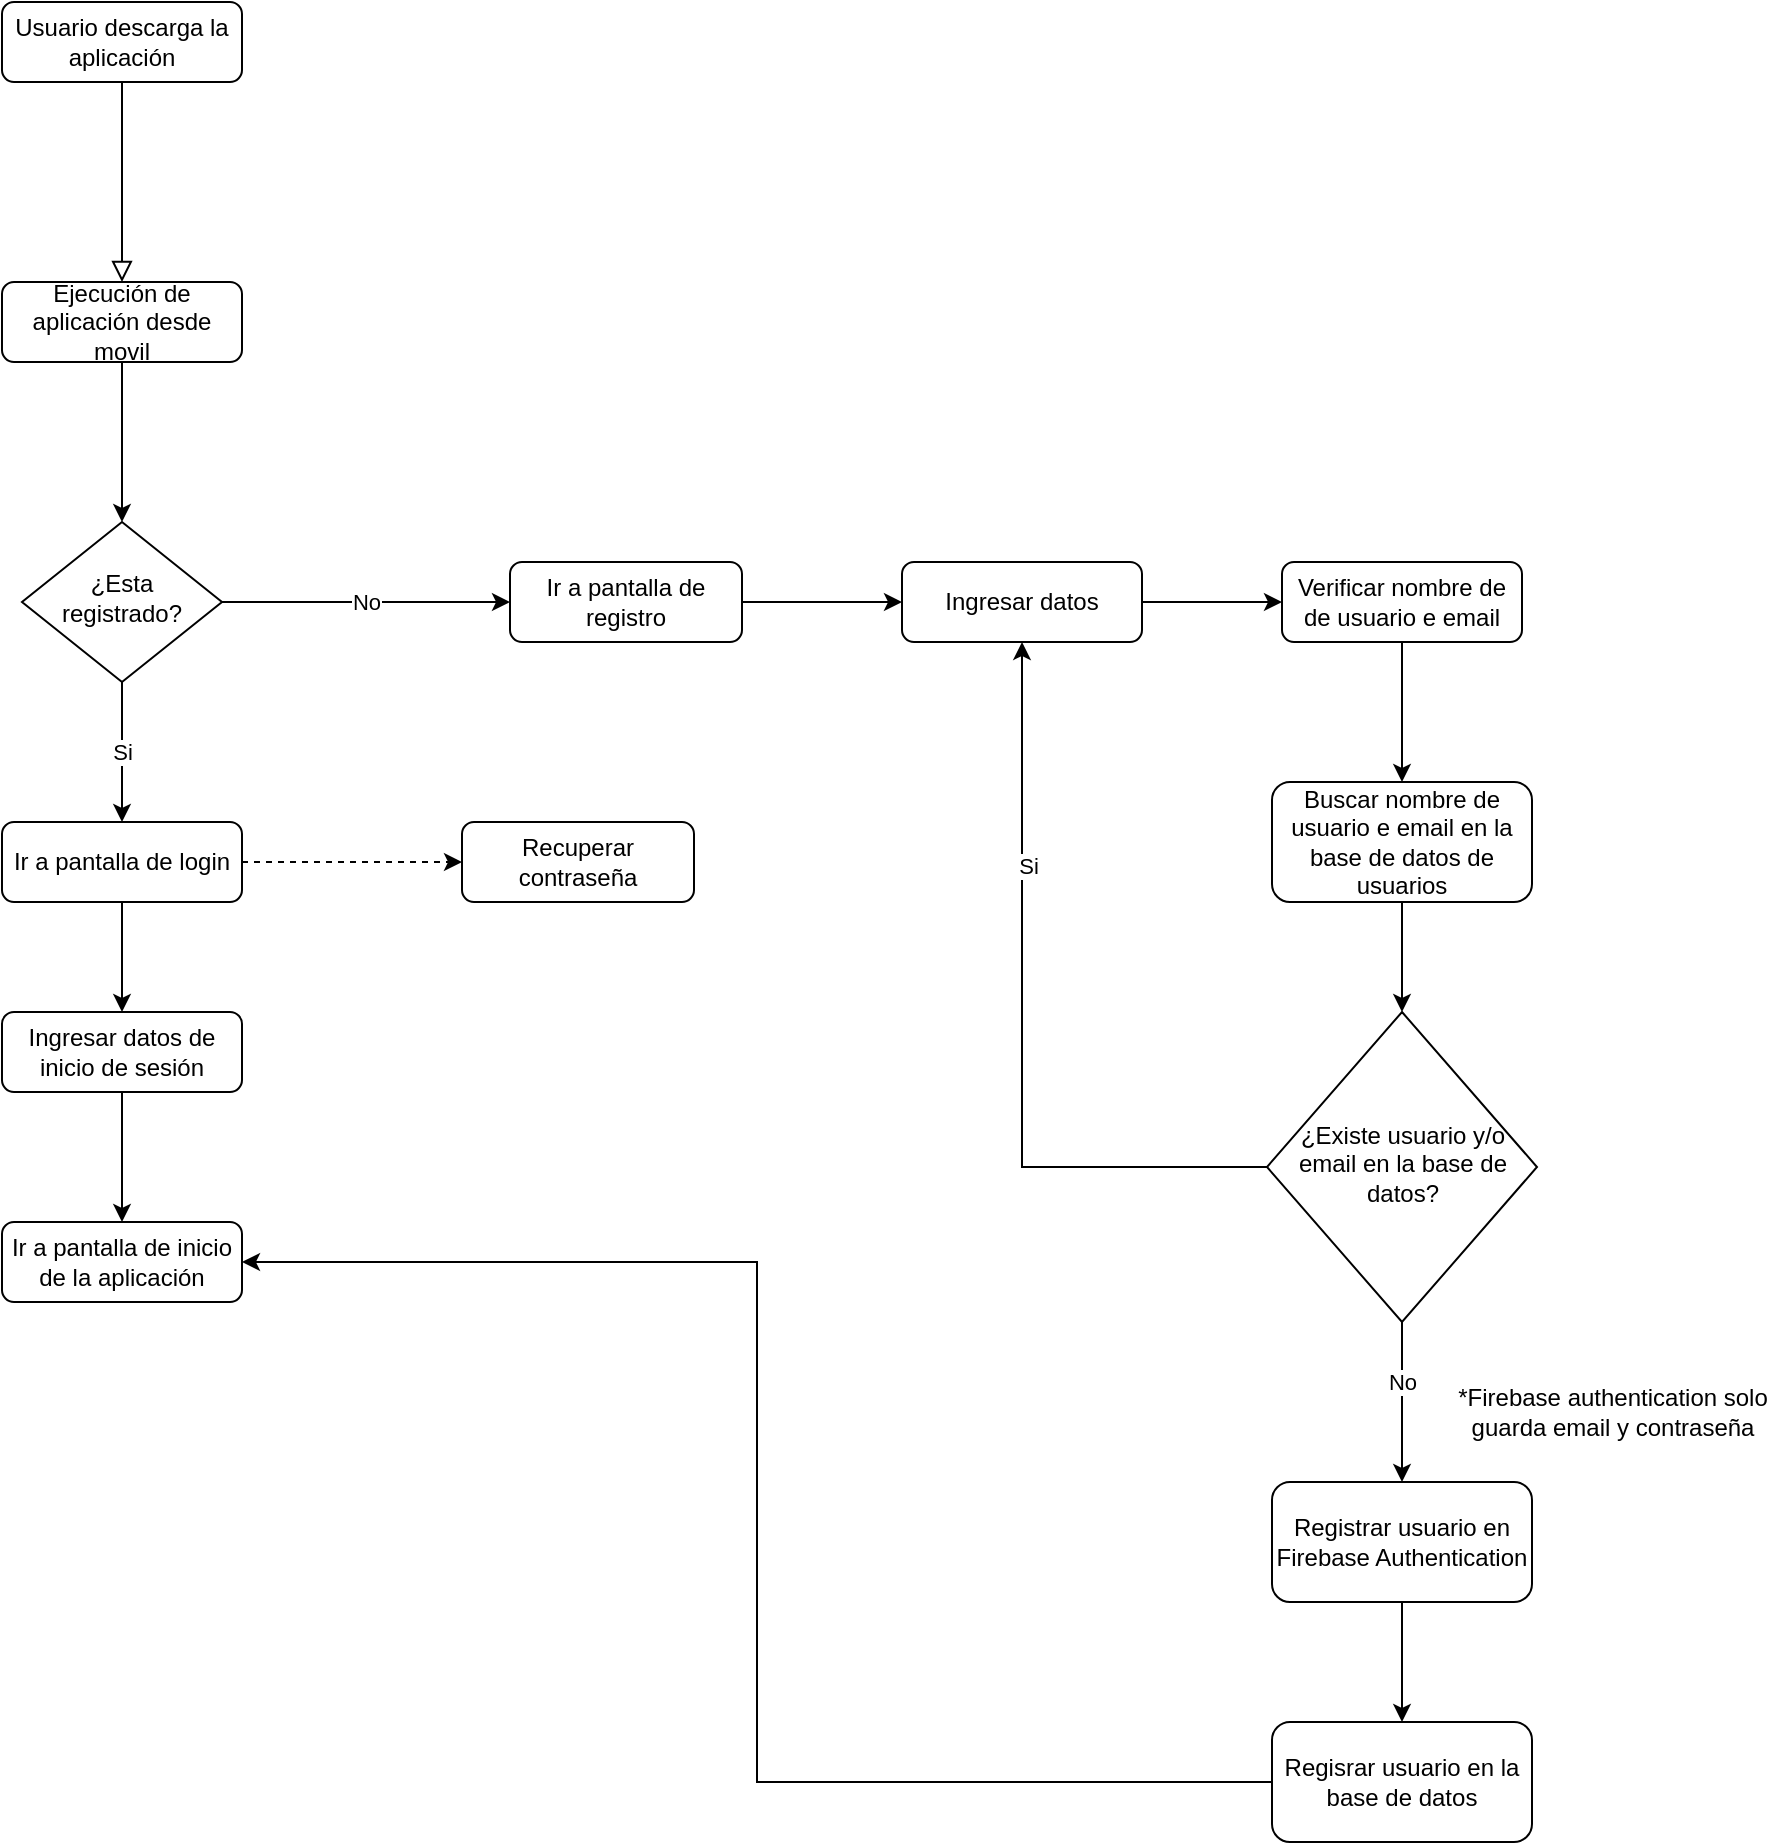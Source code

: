 <mxfile version="15.8.6" type="github">
  <diagram id="C5RBs43oDa-KdzZeNtuy" name="Page-1">
    <mxGraphModel dx="1378" dy="740" grid="1" gridSize="10" guides="1" tooltips="1" connect="1" arrows="1" fold="1" page="1" pageScale="1" pageWidth="827" pageHeight="1169" math="0" shadow="0">
      <root>
        <mxCell id="WIyWlLk6GJQsqaUBKTNV-0" />
        <mxCell id="WIyWlLk6GJQsqaUBKTNV-1" parent="WIyWlLk6GJQsqaUBKTNV-0" />
        <mxCell id="WIyWlLk6GJQsqaUBKTNV-2" value="" style="rounded=0;html=1;jettySize=auto;orthogonalLoop=1;fontSize=11;endArrow=block;endFill=0;endSize=8;strokeWidth=1;shadow=0;labelBackgroundColor=none;edgeStyle=orthogonalEdgeStyle;" parent="WIyWlLk6GJQsqaUBKTNV-1" source="WIyWlLk6GJQsqaUBKTNV-3" edge="1">
          <mxGeometry relative="1" as="geometry">
            <mxPoint x="220" y="220" as="targetPoint" />
          </mxGeometry>
        </mxCell>
        <mxCell id="WIyWlLk6GJQsqaUBKTNV-3" value="Usuario descarga la aplicación" style="rounded=1;whiteSpace=wrap;html=1;fontSize=12;glass=0;strokeWidth=1;shadow=0;" parent="WIyWlLk6GJQsqaUBKTNV-1" vertex="1">
          <mxGeometry x="160" y="80" width="120" height="40" as="geometry" />
        </mxCell>
        <mxCell id="IOjtNfFjlT_Ctr0Tbmb2-14" value="No" style="edgeStyle=orthogonalEdgeStyle;rounded=0;orthogonalLoop=1;jettySize=auto;html=1;exitX=1;exitY=0.5;exitDx=0;exitDy=0;entryX=0;entryY=0.5;entryDx=0;entryDy=0;" parent="WIyWlLk6GJQsqaUBKTNV-1" source="IOjtNfFjlT_Ctr0Tbmb2-9" target="IOjtNfFjlT_Ctr0Tbmb2-12" edge="1">
          <mxGeometry relative="1" as="geometry" />
        </mxCell>
        <mxCell id="IOjtNfFjlT_Ctr0Tbmb2-38" value="Si" style="edgeStyle=orthogonalEdgeStyle;rounded=0;orthogonalLoop=1;jettySize=auto;html=1;" parent="WIyWlLk6GJQsqaUBKTNV-1" source="IOjtNfFjlT_Ctr0Tbmb2-9" target="IOjtNfFjlT_Ctr0Tbmb2-39" edge="1">
          <mxGeometry relative="1" as="geometry">
            <mxPoint x="220" y="520" as="targetPoint" />
          </mxGeometry>
        </mxCell>
        <mxCell id="IOjtNfFjlT_Ctr0Tbmb2-9" value="¿Esta registrado?" style="rhombus;whiteSpace=wrap;html=1;shadow=0;fontFamily=Helvetica;fontSize=12;align=center;strokeWidth=1;spacing=6;spacingTop=-4;" parent="WIyWlLk6GJQsqaUBKTNV-1" vertex="1">
          <mxGeometry x="170" y="340" width="100" height="80" as="geometry" />
        </mxCell>
        <mxCell id="IOjtNfFjlT_Ctr0Tbmb2-11" style="edgeStyle=orthogonalEdgeStyle;rounded=0;orthogonalLoop=1;jettySize=auto;html=1;exitX=0.5;exitY=1;exitDx=0;exitDy=0;" parent="WIyWlLk6GJQsqaUBKTNV-1" source="IOjtNfFjlT_Ctr0Tbmb2-10" target="IOjtNfFjlT_Ctr0Tbmb2-9" edge="1">
          <mxGeometry relative="1" as="geometry" />
        </mxCell>
        <mxCell id="IOjtNfFjlT_Ctr0Tbmb2-10" value="Ejecución de aplicación desde movil&lt;br&gt;" style="rounded=1;whiteSpace=wrap;html=1;fontSize=12;glass=0;strokeWidth=1;shadow=0;" parent="WIyWlLk6GJQsqaUBKTNV-1" vertex="1">
          <mxGeometry x="160" y="220" width="120" height="40" as="geometry" />
        </mxCell>
        <mxCell id="IOjtNfFjlT_Ctr0Tbmb2-17" style="edgeStyle=orthogonalEdgeStyle;rounded=0;orthogonalLoop=1;jettySize=auto;html=1;exitX=1;exitY=0.5;exitDx=0;exitDy=0;" parent="WIyWlLk6GJQsqaUBKTNV-1" source="IOjtNfFjlT_Ctr0Tbmb2-12" target="IOjtNfFjlT_Ctr0Tbmb2-16" edge="1">
          <mxGeometry relative="1" as="geometry" />
        </mxCell>
        <mxCell id="IOjtNfFjlT_Ctr0Tbmb2-12" value="Ir a pantalla de registro&lt;br&gt;" style="rounded=1;whiteSpace=wrap;html=1;fontSize=12;glass=0;strokeWidth=1;shadow=0;" parent="WIyWlLk6GJQsqaUBKTNV-1" vertex="1">
          <mxGeometry x="414" y="360" width="116" height="40" as="geometry" />
        </mxCell>
        <mxCell id="IOjtNfFjlT_Ctr0Tbmb2-19" style="edgeStyle=orthogonalEdgeStyle;rounded=0;orthogonalLoop=1;jettySize=auto;html=1;exitX=1;exitY=0.5;exitDx=0;exitDy=0;" parent="WIyWlLk6GJQsqaUBKTNV-1" source="IOjtNfFjlT_Ctr0Tbmb2-16" target="IOjtNfFjlT_Ctr0Tbmb2-18" edge="1">
          <mxGeometry relative="1" as="geometry" />
        </mxCell>
        <mxCell id="IOjtNfFjlT_Ctr0Tbmb2-16" value="Ingresar datos&lt;br&gt;" style="rounded=1;whiteSpace=wrap;html=1;fontSize=12;glass=0;strokeWidth=1;shadow=0;" parent="WIyWlLk6GJQsqaUBKTNV-1" vertex="1">
          <mxGeometry x="610" y="360" width="120" height="40" as="geometry" />
        </mxCell>
        <mxCell id="IOjtNfFjlT_Ctr0Tbmb2-21" style="edgeStyle=orthogonalEdgeStyle;rounded=0;orthogonalLoop=1;jettySize=auto;html=1;exitX=0.5;exitY=1;exitDx=0;exitDy=0;" parent="WIyWlLk6GJQsqaUBKTNV-1" source="IOjtNfFjlT_Ctr0Tbmb2-18" target="IOjtNfFjlT_Ctr0Tbmb2-25" edge="1">
          <mxGeometry relative="1" as="geometry">
            <mxPoint x="860" y="450" as="targetPoint" />
          </mxGeometry>
        </mxCell>
        <mxCell id="IOjtNfFjlT_Ctr0Tbmb2-18" value="Verificar nombre de de usuario e email" style="rounded=1;whiteSpace=wrap;html=1;fontSize=12;glass=0;strokeWidth=1;shadow=0;" parent="WIyWlLk6GJQsqaUBKTNV-1" vertex="1">
          <mxGeometry x="800" y="360" width="120" height="40" as="geometry" />
        </mxCell>
        <mxCell id="IOjtNfFjlT_Ctr0Tbmb2-28" style="edgeStyle=orthogonalEdgeStyle;rounded=0;orthogonalLoop=1;jettySize=auto;html=1;" parent="WIyWlLk6GJQsqaUBKTNV-1" source="IOjtNfFjlT_Ctr0Tbmb2-25" target="IOjtNfFjlT_Ctr0Tbmb2-27" edge="1">
          <mxGeometry relative="1" as="geometry" />
        </mxCell>
        <mxCell id="IOjtNfFjlT_Ctr0Tbmb2-25" value="Buscar nombre de usuario e email en la base de datos de usuarios" style="rounded=1;whiteSpace=wrap;html=1;fontSize=12;glass=0;strokeWidth=1;shadow=0;" parent="WIyWlLk6GJQsqaUBKTNV-1" vertex="1">
          <mxGeometry x="795" y="470" width="130" height="60" as="geometry" />
        </mxCell>
        <mxCell id="IOjtNfFjlT_Ctr0Tbmb2-29" style="edgeStyle=orthogonalEdgeStyle;rounded=0;orthogonalLoop=1;jettySize=auto;html=1;entryX=0.5;entryY=1;entryDx=0;entryDy=0;" parent="WIyWlLk6GJQsqaUBKTNV-1" source="IOjtNfFjlT_Ctr0Tbmb2-27" target="IOjtNfFjlT_Ctr0Tbmb2-16" edge="1">
          <mxGeometry relative="1" as="geometry" />
        </mxCell>
        <mxCell id="IOjtNfFjlT_Ctr0Tbmb2-30" value="Si&lt;br&gt;" style="edgeLabel;html=1;align=center;verticalAlign=middle;resizable=0;points=[];" parent="IOjtNfFjlT_Ctr0Tbmb2-29" vertex="1" connectable="0">
          <mxGeometry x="0.422" y="-3" relative="1" as="geometry">
            <mxPoint as="offset" />
          </mxGeometry>
        </mxCell>
        <mxCell id="IOjtNfFjlT_Ctr0Tbmb2-31" style="edgeStyle=orthogonalEdgeStyle;rounded=0;orthogonalLoop=1;jettySize=auto;html=1;" parent="WIyWlLk6GJQsqaUBKTNV-1" source="IOjtNfFjlT_Ctr0Tbmb2-27" target="IOjtNfFjlT_Ctr0Tbmb2-33" edge="1">
          <mxGeometry relative="1" as="geometry">
            <mxPoint x="860" y="830" as="targetPoint" />
          </mxGeometry>
        </mxCell>
        <mxCell id="IOjtNfFjlT_Ctr0Tbmb2-32" value="No" style="edgeLabel;html=1;align=center;verticalAlign=middle;resizable=0;points=[];" parent="IOjtNfFjlT_Ctr0Tbmb2-31" vertex="1" connectable="0">
          <mxGeometry x="-0.264" relative="1" as="geometry">
            <mxPoint as="offset" />
          </mxGeometry>
        </mxCell>
        <mxCell id="IOjtNfFjlT_Ctr0Tbmb2-27" value="¿Existe usuario y/o email en la base de datos?" style="rhombus;whiteSpace=wrap;html=1;shadow=0;fontFamily=Helvetica;fontSize=12;align=center;strokeWidth=1;spacing=6;spacingTop=-4;" parent="WIyWlLk6GJQsqaUBKTNV-1" vertex="1">
          <mxGeometry x="792.5" y="585" width="135" height="155" as="geometry" />
        </mxCell>
        <mxCell id="IOjtNfFjlT_Ctr0Tbmb2-36" style="edgeStyle=orthogonalEdgeStyle;rounded=0;orthogonalLoop=1;jettySize=auto;html=1;exitX=0.5;exitY=1;exitDx=0;exitDy=0;" parent="WIyWlLk6GJQsqaUBKTNV-1" source="IOjtNfFjlT_Ctr0Tbmb2-33" target="IOjtNfFjlT_Ctr0Tbmb2-35" edge="1">
          <mxGeometry relative="1" as="geometry" />
        </mxCell>
        <mxCell id="IOjtNfFjlT_Ctr0Tbmb2-33" value="Registrar usuario en Firebase Authentication" style="rounded=1;whiteSpace=wrap;html=1;fontSize=12;glass=0;strokeWidth=1;shadow=0;" parent="WIyWlLk6GJQsqaUBKTNV-1" vertex="1">
          <mxGeometry x="795" y="820" width="130" height="60" as="geometry" />
        </mxCell>
        <mxCell id="IOjtNfFjlT_Ctr0Tbmb2-44" style="edgeStyle=orthogonalEdgeStyle;rounded=0;orthogonalLoop=1;jettySize=auto;html=1;entryX=1;entryY=0.5;entryDx=0;entryDy=0;" parent="WIyWlLk6GJQsqaUBKTNV-1" source="IOjtNfFjlT_Ctr0Tbmb2-35" target="IOjtNfFjlT_Ctr0Tbmb2-42" edge="1">
          <mxGeometry relative="1" as="geometry" />
        </mxCell>
        <mxCell id="IOjtNfFjlT_Ctr0Tbmb2-35" value="Regisrar usuario en la base de datos" style="rounded=1;whiteSpace=wrap;html=1;fontSize=12;glass=0;strokeWidth=1;shadow=0;" parent="WIyWlLk6GJQsqaUBKTNV-1" vertex="1">
          <mxGeometry x="795" y="940" width="130" height="60" as="geometry" />
        </mxCell>
        <mxCell id="IOjtNfFjlT_Ctr0Tbmb2-37" value="*Firebase authentication solo &lt;br&gt;guarda email y contraseña" style="text;html=1;align=center;verticalAlign=middle;resizable=0;points=[];autosize=1;strokeColor=none;fillColor=none;" parent="WIyWlLk6GJQsqaUBKTNV-1" vertex="1">
          <mxGeometry x="880" y="770" width="170" height="30" as="geometry" />
        </mxCell>
        <mxCell id="IOjtNfFjlT_Ctr0Tbmb2-41" style="edgeStyle=orthogonalEdgeStyle;rounded=0;orthogonalLoop=1;jettySize=auto;html=1;exitX=0.5;exitY=1;exitDx=0;exitDy=0;" parent="WIyWlLk6GJQsqaUBKTNV-1" source="IOjtNfFjlT_Ctr0Tbmb2-39" target="IOjtNfFjlT_Ctr0Tbmb2-40" edge="1">
          <mxGeometry relative="1" as="geometry" />
        </mxCell>
        <mxCell id="oqOhQ0GZV4TEFaddQn08-0" style="edgeStyle=orthogonalEdgeStyle;rounded=0;orthogonalLoop=1;jettySize=auto;html=1;dashed=1;entryX=0;entryY=0.5;entryDx=0;entryDy=0;" edge="1" parent="WIyWlLk6GJQsqaUBKTNV-1" source="IOjtNfFjlT_Ctr0Tbmb2-39" target="oqOhQ0GZV4TEFaddQn08-1">
          <mxGeometry relative="1" as="geometry">
            <mxPoint x="400" y="510" as="targetPoint" />
          </mxGeometry>
        </mxCell>
        <mxCell id="IOjtNfFjlT_Ctr0Tbmb2-39" value="Ir a pantalla de login" style="rounded=1;whiteSpace=wrap;html=1;fontSize=12;glass=0;strokeWidth=1;shadow=0;" parent="WIyWlLk6GJQsqaUBKTNV-1" vertex="1">
          <mxGeometry x="160" y="490" width="120" height="40" as="geometry" />
        </mxCell>
        <mxCell id="IOjtNfFjlT_Ctr0Tbmb2-43" style="edgeStyle=orthogonalEdgeStyle;rounded=0;orthogonalLoop=1;jettySize=auto;html=1;" parent="WIyWlLk6GJQsqaUBKTNV-1" source="IOjtNfFjlT_Ctr0Tbmb2-40" target="IOjtNfFjlT_Ctr0Tbmb2-42" edge="1">
          <mxGeometry relative="1" as="geometry" />
        </mxCell>
        <mxCell id="IOjtNfFjlT_Ctr0Tbmb2-40" value="Ingresar datos de inicio de sesión&lt;br&gt;" style="rounded=1;whiteSpace=wrap;html=1;fontSize=12;glass=0;strokeWidth=1;shadow=0;" parent="WIyWlLk6GJQsqaUBKTNV-1" vertex="1">
          <mxGeometry x="160" y="585" width="120" height="40" as="geometry" />
        </mxCell>
        <mxCell id="IOjtNfFjlT_Ctr0Tbmb2-42" value="Ir a pantalla de inicio de la aplicación" style="rounded=1;whiteSpace=wrap;html=1;fontSize=12;glass=0;strokeWidth=1;shadow=0;" parent="WIyWlLk6GJQsqaUBKTNV-1" vertex="1">
          <mxGeometry x="160" y="690" width="120" height="40" as="geometry" />
        </mxCell>
        <mxCell id="oqOhQ0GZV4TEFaddQn08-1" value="Recuperar contraseña" style="rounded=1;whiteSpace=wrap;html=1;fontSize=12;glass=0;strokeWidth=1;shadow=0;" vertex="1" parent="WIyWlLk6GJQsqaUBKTNV-1">
          <mxGeometry x="390" y="490" width="116" height="40" as="geometry" />
        </mxCell>
      </root>
    </mxGraphModel>
  </diagram>
</mxfile>
